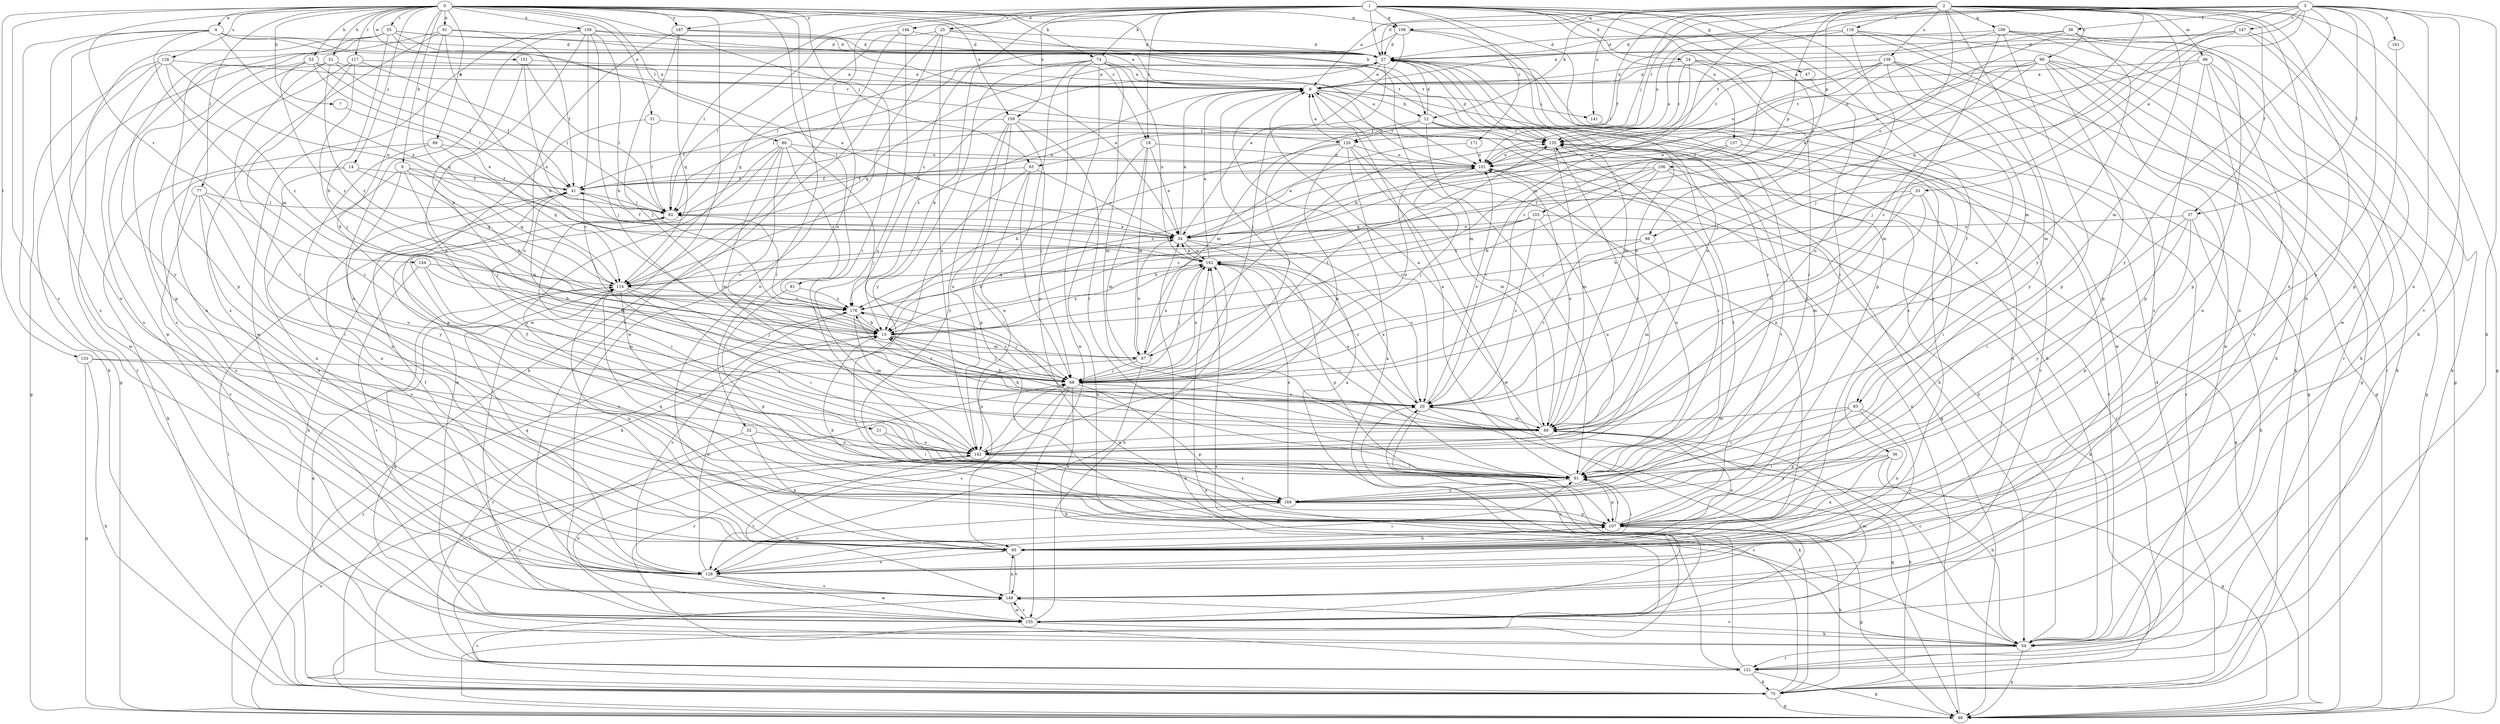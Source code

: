 strict digraph  {
0;
1;
2;
3;
4;
6;
7;
9;
12;
13;
14;
18;
20;
21;
24;
25;
27;
31;
32;
33;
34;
36;
37;
38;
41;
47;
48;
51;
53;
54;
55;
61;
65;
68;
74;
75;
77;
80;
81;
82;
83;
86;
87;
88;
89;
91;
95;
98;
99;
101;
103;
106;
107;
108;
109;
114;
117;
118;
120;
121;
126;
128;
133;
135;
137;
138;
141;
142;
144;
146;
147;
148;
151;
155;
158;
159;
161;
162;
167;
169;
171;
176;
0 -> 4  [label=a];
0 -> 7  [label=b];
0 -> 9  [label=b];
0 -> 12  [label=b];
0 -> 14  [label=c];
0 -> 18  [label=c];
0 -> 21  [label=d];
0 -> 31  [label=e];
0 -> 51  [label=h];
0 -> 53  [label=h];
0 -> 55  [label=i];
0 -> 61  [label=i];
0 -> 65  [label=j];
0 -> 74  [label=k];
0 -> 77  [label=l];
0 -> 80  [label=l];
0 -> 81  [label=l];
0 -> 89  [label=n];
0 -> 91  [label=n];
0 -> 95  [label=n];
0 -> 108  [label=q];
0 -> 117  [label=r];
0 -> 126  [label=s];
0 -> 128  [label=s];
0 -> 133  [label=t];
0 -> 144  [label=v];
0 -> 151  [label=w];
0 -> 155  [label=w];
0 -> 158  [label=x];
0 -> 159  [label=x];
0 -> 167  [label=y];
1 -> 18  [label=c];
1 -> 20  [label=c];
1 -> 24  [label=d];
1 -> 25  [label=d];
1 -> 27  [label=d];
1 -> 32  [label=e];
1 -> 36  [label=f];
1 -> 47  [label=g];
1 -> 74  [label=k];
1 -> 82  [label=l];
1 -> 83  [label=m];
1 -> 98  [label=o];
1 -> 108  [label=q];
1 -> 128  [label=s];
1 -> 137  [label=u];
1 -> 146  [label=v];
1 -> 159  [label=x];
1 -> 167  [label=y];
1 -> 171  [label=z];
1 -> 176  [label=z];
2 -> 6  [label=a];
2 -> 20  [label=c];
2 -> 27  [label=d];
2 -> 37  [label=f];
2 -> 48  [label=g];
2 -> 54  [label=h];
2 -> 65  [label=j];
2 -> 82  [label=l];
2 -> 83  [label=m];
2 -> 86  [label=m];
2 -> 87  [label=m];
2 -> 95  [label=n];
2 -> 98  [label=o];
2 -> 99  [label=o];
2 -> 103  [label=p];
2 -> 106  [label=p];
2 -> 108  [label=q];
2 -> 109  [label=q];
2 -> 118  [label=r];
2 -> 138  [label=u];
2 -> 141  [label=u];
2 -> 155  [label=w];
2 -> 169  [label=y];
3 -> 12  [label=b];
3 -> 33  [label=e];
3 -> 37  [label=f];
3 -> 38  [label=f];
3 -> 41  [label=f];
3 -> 54  [label=h];
3 -> 68  [label=j];
3 -> 95  [label=n];
3 -> 101  [label=o];
3 -> 107  [label=p];
3 -> 114  [label=q];
3 -> 120  [label=r];
3 -> 147  [label=v];
3 -> 148  [label=v];
3 -> 161  [label=x];
3 -> 169  [label=y];
4 -> 27  [label=d];
4 -> 75  [label=k];
4 -> 87  [label=m];
4 -> 95  [label=n];
4 -> 120  [label=r];
4 -> 128  [label=s];
4 -> 135  [label=t];
4 -> 162  [label=x];
6 -> 12  [label=b];
6 -> 95  [label=n];
6 -> 101  [label=o];
6 -> 141  [label=u];
6 -> 176  [label=z];
7 -> 34  [label=e];
9 -> 13  [label=b];
9 -> 41  [label=f];
9 -> 68  [label=j];
9 -> 95  [label=n];
9 -> 114  [label=q];
9 -> 169  [label=y];
12 -> 27  [label=d];
12 -> 48  [label=g];
12 -> 54  [label=h];
12 -> 61  [label=i];
12 -> 87  [label=m];
12 -> 120  [label=r];
12 -> 135  [label=t];
13 -> 68  [label=j];
13 -> 82  [label=l];
13 -> 87  [label=m];
13 -> 121  [label=r];
13 -> 162  [label=x];
14 -> 41  [label=f];
14 -> 95  [label=n];
14 -> 114  [label=q];
14 -> 128  [label=s];
18 -> 34  [label=e];
18 -> 54  [label=h];
18 -> 87  [label=m];
18 -> 88  [label=m];
18 -> 101  [label=o];
20 -> 13  [label=b];
20 -> 48  [label=g];
20 -> 75  [label=k];
20 -> 88  [label=m];
20 -> 101  [label=o];
20 -> 162  [label=x];
20 -> 176  [label=z];
21 -> 61  [label=i];
21 -> 142  [label=u];
24 -> 6  [label=a];
24 -> 13  [label=b];
24 -> 48  [label=g];
24 -> 61  [label=i];
24 -> 95  [label=n];
24 -> 135  [label=t];
25 -> 27  [label=d];
25 -> 75  [label=k];
25 -> 88  [label=m];
25 -> 114  [label=q];
25 -> 142  [label=u];
25 -> 155  [label=w];
27 -> 6  [label=a];
27 -> 61  [label=i];
27 -> 68  [label=j];
27 -> 82  [label=l];
27 -> 88  [label=m];
27 -> 114  [label=q];
27 -> 155  [label=w];
31 -> 82  [label=l];
31 -> 107  [label=p];
31 -> 135  [label=t];
32 -> 95  [label=n];
32 -> 121  [label=r];
32 -> 142  [label=u];
33 -> 13  [label=b];
33 -> 20  [label=c];
33 -> 61  [label=i];
33 -> 82  [label=l];
33 -> 88  [label=m];
34 -> 6  [label=a];
34 -> 13  [label=b];
34 -> 20  [label=c];
34 -> 41  [label=f];
34 -> 107  [label=p];
34 -> 162  [label=x];
36 -> 48  [label=g];
36 -> 54  [label=h];
36 -> 61  [label=i];
36 -> 95  [label=n];
36 -> 169  [label=y];
37 -> 34  [label=e];
37 -> 54  [label=h];
37 -> 61  [label=i];
37 -> 107  [label=p];
37 -> 169  [label=y];
38 -> 27  [label=d];
38 -> 34  [label=e];
38 -> 88  [label=m];
38 -> 101  [label=o];
38 -> 107  [label=p];
41 -> 82  [label=l];
41 -> 88  [label=m];
41 -> 148  [label=v];
47 -> 61  [label=i];
48 -> 6  [label=a];
48 -> 34  [label=e];
48 -> 142  [label=u];
48 -> 162  [label=x];
48 -> 176  [label=z];
51 -> 6  [label=a];
51 -> 41  [label=f];
51 -> 61  [label=i];
51 -> 107  [label=p];
51 -> 176  [label=z];
53 -> 6  [label=a];
53 -> 41  [label=f];
53 -> 82  [label=l];
53 -> 121  [label=r];
53 -> 128  [label=s];
53 -> 176  [label=z];
54 -> 20  [label=c];
54 -> 48  [label=g];
54 -> 114  [label=q];
54 -> 121  [label=r];
54 -> 135  [label=t];
54 -> 148  [label=v];
55 -> 6  [label=a];
55 -> 13  [label=b];
55 -> 27  [label=d];
55 -> 34  [label=e];
55 -> 48  [label=g];
55 -> 101  [label=o];
55 -> 107  [label=p];
55 -> 169  [label=y];
61 -> 6  [label=a];
61 -> 41  [label=f];
61 -> 101  [label=o];
61 -> 107  [label=p];
61 -> 169  [label=y];
65 -> 34  [label=e];
65 -> 41  [label=f];
65 -> 61  [label=i];
65 -> 68  [label=j];
65 -> 75  [label=k];
68 -> 20  [label=c];
68 -> 54  [label=h];
68 -> 101  [label=o];
68 -> 107  [label=p];
68 -> 121  [label=r];
68 -> 128  [label=s];
68 -> 135  [label=t];
68 -> 162  [label=x];
68 -> 176  [label=z];
74 -> 6  [label=a];
74 -> 13  [label=b];
74 -> 54  [label=h];
74 -> 88  [label=m];
74 -> 95  [label=n];
74 -> 107  [label=p];
74 -> 155  [label=w];
74 -> 162  [label=x];
74 -> 169  [label=y];
75 -> 20  [label=c];
75 -> 27  [label=d];
75 -> 48  [label=g];
75 -> 68  [label=j];
75 -> 82  [label=l];
75 -> 148  [label=v];
77 -> 61  [label=i];
77 -> 82  [label=l];
77 -> 95  [label=n];
77 -> 142  [label=u];
77 -> 148  [label=v];
80 -> 20  [label=c];
80 -> 68  [label=j];
80 -> 88  [label=m];
80 -> 101  [label=o];
80 -> 155  [label=w];
80 -> 169  [label=y];
80 -> 176  [label=z];
81 -> 107  [label=p];
81 -> 176  [label=z];
82 -> 34  [label=e];
82 -> 54  [label=h];
82 -> 61  [label=i];
83 -> 61  [label=i];
83 -> 88  [label=m];
83 -> 95  [label=n];
83 -> 107  [label=p];
83 -> 128  [label=s];
86 -> 6  [label=a];
86 -> 34  [label=e];
86 -> 54  [label=h];
86 -> 95  [label=n];
86 -> 107  [label=p];
86 -> 148  [label=v];
87 -> 34  [label=e];
87 -> 68  [label=j];
87 -> 128  [label=s];
87 -> 135  [label=t];
87 -> 142  [label=u];
87 -> 162  [label=x];
88 -> 6  [label=a];
88 -> 13  [label=b];
88 -> 27  [label=d];
88 -> 75  [label=k];
88 -> 95  [label=n];
88 -> 101  [label=o];
88 -> 142  [label=u];
88 -> 162  [label=x];
89 -> 75  [label=k];
89 -> 95  [label=n];
89 -> 101  [label=o];
89 -> 114  [label=q];
91 -> 13  [label=b];
91 -> 27  [label=d];
91 -> 41  [label=f];
91 -> 114  [label=q];
91 -> 128  [label=s];
91 -> 155  [label=w];
95 -> 61  [label=i];
95 -> 114  [label=q];
95 -> 128  [label=s];
95 -> 148  [label=v];
98 -> 20  [label=c];
98 -> 88  [label=m];
98 -> 162  [label=x];
99 -> 6  [label=a];
99 -> 48  [label=g];
99 -> 54  [label=h];
99 -> 68  [label=j];
99 -> 95  [label=n];
99 -> 101  [label=o];
99 -> 107  [label=p];
99 -> 121  [label=r];
99 -> 135  [label=t];
99 -> 176  [label=z];
101 -> 41  [label=f];
101 -> 61  [label=i];
101 -> 68  [label=j];
101 -> 176  [label=z];
103 -> 13  [label=b];
103 -> 20  [label=c];
103 -> 34  [label=e];
103 -> 75  [label=k];
103 -> 142  [label=u];
103 -> 176  [label=z];
106 -> 13  [label=b];
106 -> 41  [label=f];
106 -> 48  [label=g];
106 -> 68  [label=j];
106 -> 114  [label=q];
106 -> 121  [label=r];
107 -> 13  [label=b];
107 -> 27  [label=d];
107 -> 48  [label=g];
107 -> 61  [label=i];
107 -> 75  [label=k];
107 -> 95  [label=n];
107 -> 114  [label=q];
107 -> 135  [label=t];
108 -> 27  [label=d];
108 -> 34  [label=e];
108 -> 82  [label=l];
108 -> 107  [label=p];
108 -> 142  [label=u];
109 -> 6  [label=a];
109 -> 27  [label=d];
109 -> 48  [label=g];
109 -> 75  [label=k];
109 -> 88  [label=m];
109 -> 107  [label=p];
109 -> 121  [label=r];
114 -> 27  [label=d];
114 -> 61  [label=i];
114 -> 68  [label=j];
114 -> 169  [label=y];
114 -> 176  [label=z];
117 -> 6  [label=a];
117 -> 61  [label=i];
117 -> 68  [label=j];
117 -> 82  [label=l];
117 -> 95  [label=n];
118 -> 27  [label=d];
118 -> 48  [label=g];
118 -> 75  [label=k];
118 -> 101  [label=o];
118 -> 128  [label=s];
118 -> 142  [label=u];
120 -> 6  [label=a];
120 -> 13  [label=b];
120 -> 20  [label=c];
120 -> 68  [label=j];
120 -> 88  [label=m];
120 -> 101  [label=o];
120 -> 142  [label=u];
120 -> 155  [label=w];
121 -> 6  [label=a];
121 -> 48  [label=g];
121 -> 75  [label=k];
121 -> 114  [label=q];
121 -> 162  [label=x];
126 -> 6  [label=a];
126 -> 34  [label=e];
126 -> 48  [label=g];
126 -> 128  [label=s];
126 -> 155  [label=w];
126 -> 176  [label=z];
128 -> 13  [label=b];
128 -> 41  [label=f];
128 -> 61  [label=i];
128 -> 107  [label=p];
128 -> 114  [label=q];
128 -> 148  [label=v];
128 -> 155  [label=w];
133 -> 48  [label=g];
133 -> 68  [label=j];
133 -> 75  [label=k];
133 -> 142  [label=u];
135 -> 27  [label=d];
135 -> 54  [label=h];
135 -> 61  [label=i];
135 -> 88  [label=m];
135 -> 101  [label=o];
137 -> 20  [label=c];
137 -> 101  [label=o];
137 -> 128  [label=s];
137 -> 148  [label=v];
138 -> 6  [label=a];
138 -> 34  [label=e];
138 -> 48  [label=g];
138 -> 101  [label=o];
138 -> 135  [label=t];
138 -> 142  [label=u];
138 -> 155  [label=w];
138 -> 169  [label=y];
141 -> 121  [label=r];
142 -> 61  [label=i];
142 -> 68  [label=j];
142 -> 135  [label=t];
142 -> 148  [label=v];
142 -> 169  [label=y];
144 -> 13  [label=b];
144 -> 88  [label=m];
144 -> 114  [label=q];
144 -> 148  [label=v];
146 -> 27  [label=d];
146 -> 82  [label=l];
146 -> 142  [label=u];
146 -> 148  [label=v];
147 -> 27  [label=d];
147 -> 68  [label=j];
147 -> 75  [label=k];
147 -> 95  [label=n];
147 -> 135  [label=t];
148 -> 95  [label=n];
148 -> 155  [label=w];
151 -> 6  [label=a];
151 -> 13  [label=b];
151 -> 82  [label=l];
151 -> 162  [label=x];
155 -> 6  [label=a];
155 -> 20  [label=c];
155 -> 54  [label=h];
155 -> 88  [label=m];
155 -> 142  [label=u];
155 -> 148  [label=v];
155 -> 162  [label=x];
158 -> 13  [label=b];
158 -> 20  [label=c];
158 -> 27  [label=d];
158 -> 68  [label=j];
158 -> 95  [label=n];
158 -> 135  [label=t];
158 -> 142  [label=u];
158 -> 155  [label=w];
159 -> 41  [label=f];
159 -> 61  [label=i];
159 -> 68  [label=j];
159 -> 107  [label=p];
159 -> 135  [label=t];
159 -> 142  [label=u];
159 -> 169  [label=y];
161 -> 107  [label=p];
162 -> 6  [label=a];
162 -> 20  [label=c];
162 -> 34  [label=e];
162 -> 61  [label=i];
162 -> 68  [label=j];
162 -> 114  [label=q];
167 -> 27  [label=d];
167 -> 34  [label=e];
167 -> 68  [label=j];
167 -> 114  [label=q];
167 -> 142  [label=u];
169 -> 107  [label=p];
169 -> 128  [label=s];
169 -> 135  [label=t];
169 -> 162  [label=x];
171 -> 34  [label=e];
171 -> 101  [label=o];
176 -> 13  [label=b];
176 -> 68  [label=j];
176 -> 88  [label=m];
176 -> 128  [label=s];
}
